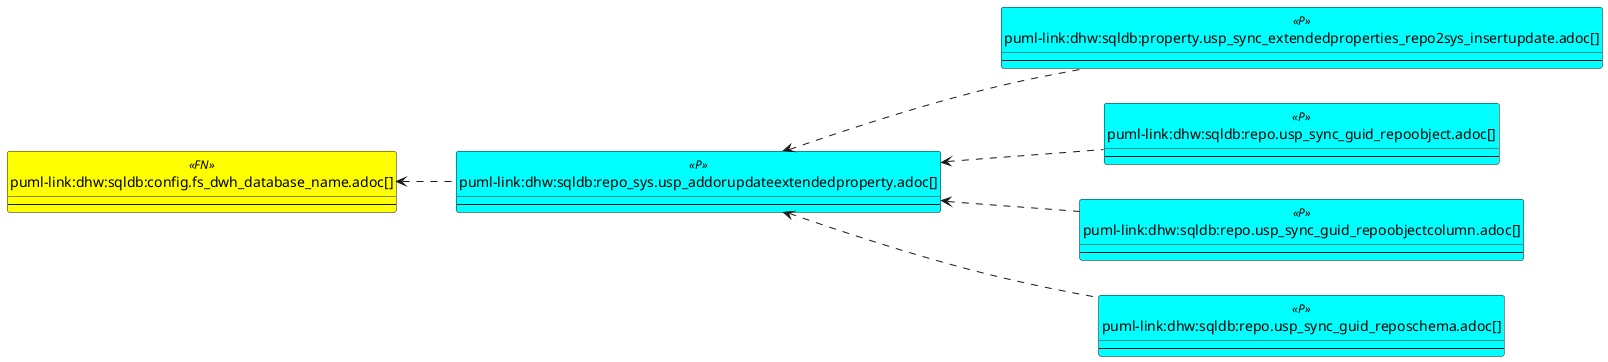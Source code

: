 @startuml
left to right direction
'top to bottom direction
hide circle
'avoide "." issues:
set namespaceSeparator none


skinparam class {
  BackgroundColor White
  BackgroundColor<<FN>> Yellow
  BackgroundColor<<FS>> Yellow
  BackgroundColor<<FT>> LightGray
  BackgroundColor<<IF>> Yellow
  BackgroundColor<<IS>> Yellow
  BackgroundColor<<P>> Aqua
  BackgroundColor<<PC>> Aqua
  BackgroundColor<<SN>> Yellow
  BackgroundColor<<SO>> SlateBlue
  BackgroundColor<<TF>> LightGray
  BackgroundColor<<TR>> Tomato
  BackgroundColor<<U>> White
  BackgroundColor<<V>> WhiteSmoke
  BackgroundColor<<X>> Aqua
  BackgroundColor<<external>> AliceBlue
}


entity "puml-link:dhw:sqldb:config.fs_dwh_database_name.adoc[]" as config.fs_dwh_database_name << FN >> {
  --
}

entity "puml-link:dhw:sqldb:property.usp_sync_extendedproperties_repo2sys_insertupdate.adoc[]" as property.usp_sync_ExtendedProperties_Repo2Sys_InsertUpdate << P >> {
  --
}

entity "puml-link:dhw:sqldb:repo.usp_sync_guid_repoobject.adoc[]" as repo.usp_sync_guid_RepoObject << P >> {
  --
}

entity "puml-link:dhw:sqldb:repo.usp_sync_guid_repoobjectcolumn.adoc[]" as repo.usp_sync_guid_RepoObjectColumn << P >> {
  --
}

entity "puml-link:dhw:sqldb:repo.usp_sync_guid_reposchema.adoc[]" as repo.usp_sync_guid_RepoSchema << P >> {
  --
}

entity "puml-link:dhw:sqldb:repo_sys.usp_addorupdateextendedproperty.adoc[]" as repo_sys.usp_AddOrUpdateExtendedProperty << P >> {
  --
}

config.fs_dwh_database_name <.. repo_sys.usp_AddOrUpdateExtendedProperty
repo_sys.usp_AddOrUpdateExtendedProperty <.. repo.usp_sync_guid_RepoObject
repo_sys.usp_AddOrUpdateExtendedProperty <.. repo.usp_sync_guid_RepoObjectColumn
repo_sys.usp_AddOrUpdateExtendedProperty <.. property.usp_sync_ExtendedProperties_Repo2Sys_InsertUpdate
repo_sys.usp_AddOrUpdateExtendedProperty <.. repo.usp_sync_guid_RepoSchema
@enduml


